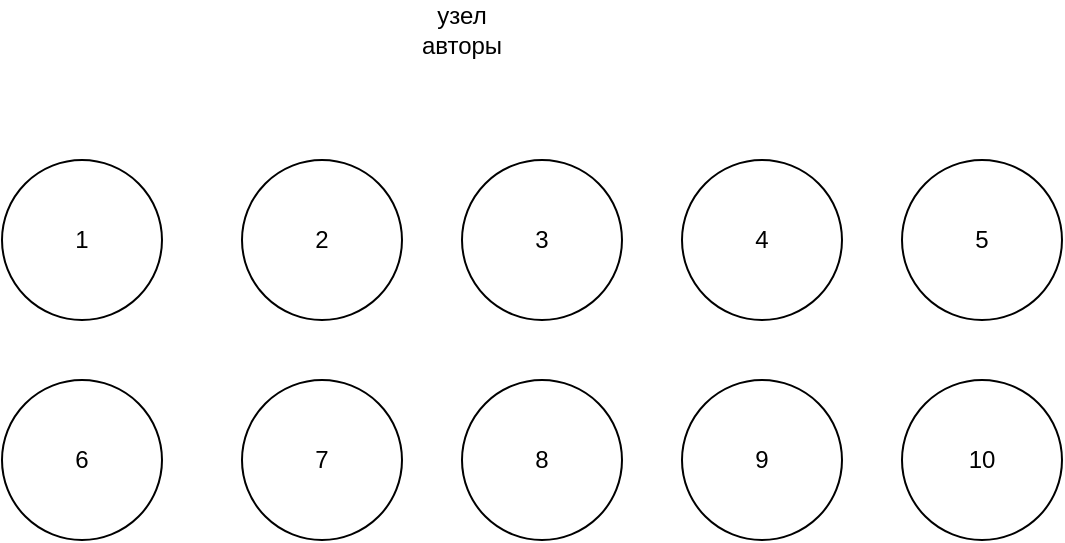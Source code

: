 <mxfile version="27.0.4" pages="4">
  <diagram name="Page-1" id="kteoUK-N9Z-URZ8LfR1U">
    <mxGraphModel dx="1694" dy="916" grid="1" gridSize="10" guides="1" tooltips="1" connect="1" arrows="1" fold="1" page="1" pageScale="1" pageWidth="827" pageHeight="1169" math="0" shadow="0">
      <root>
        <mxCell id="0" />
        <mxCell id="1" parent="0" />
        <mxCell id="Hm6e6zeDWL5g8EJRc8Om-1" value="" style="ellipse;whiteSpace=wrap;html=1;aspect=fixed;" vertex="1" parent="1">
          <mxGeometry x="130" y="340" width="80" height="80" as="geometry" />
        </mxCell>
        <mxCell id="Hm6e6zeDWL5g8EJRc8Om-3" value="узел авторы" style="text;html=1;align=center;verticalAlign=middle;whiteSpace=wrap;rounded=0;" vertex="1" parent="1">
          <mxGeometry x="330" y="260" width="60" height="30" as="geometry" />
        </mxCell>
        <mxCell id="Hm6e6zeDWL5g8EJRc8Om-4" value="" style="ellipse;whiteSpace=wrap;html=1;aspect=fixed;" vertex="1" parent="1">
          <mxGeometry x="250" y="340" width="80" height="80" as="geometry" />
        </mxCell>
        <mxCell id="Hm6e6zeDWL5g8EJRc8Om-5" value="" style="ellipse;whiteSpace=wrap;html=1;aspect=fixed;" vertex="1" parent="1">
          <mxGeometry x="360" y="340" width="80" height="80" as="geometry" />
        </mxCell>
        <mxCell id="Hm6e6zeDWL5g8EJRc8Om-6" value="" style="ellipse;whiteSpace=wrap;html=1;aspect=fixed;" vertex="1" parent="1">
          <mxGeometry x="470" y="340" width="80" height="80" as="geometry" />
        </mxCell>
        <mxCell id="Hm6e6zeDWL5g8EJRc8Om-7" value="" style="ellipse;whiteSpace=wrap;html=1;aspect=fixed;" vertex="1" parent="1">
          <mxGeometry x="580" y="340" width="80" height="80" as="geometry" />
        </mxCell>
        <mxCell id="Hm6e6zeDWL5g8EJRc8Om-8" value="" style="ellipse;whiteSpace=wrap;html=1;aspect=fixed;" vertex="1" parent="1">
          <mxGeometry x="130" y="450" width="80" height="80" as="geometry" />
        </mxCell>
        <mxCell id="Hm6e6zeDWL5g8EJRc8Om-9" value="" style="ellipse;whiteSpace=wrap;html=1;aspect=fixed;" vertex="1" parent="1">
          <mxGeometry x="250" y="450" width="80" height="80" as="geometry" />
        </mxCell>
        <mxCell id="Hm6e6zeDWL5g8EJRc8Om-10" value="" style="ellipse;whiteSpace=wrap;html=1;aspect=fixed;" vertex="1" parent="1">
          <mxGeometry x="360" y="450" width="80" height="80" as="geometry" />
        </mxCell>
        <mxCell id="Hm6e6zeDWL5g8EJRc8Om-11" value="" style="ellipse;whiteSpace=wrap;html=1;aspect=fixed;" vertex="1" parent="1">
          <mxGeometry x="470" y="450" width="80" height="80" as="geometry" />
        </mxCell>
        <mxCell id="Hm6e6zeDWL5g8EJRc8Om-18" value="" style="ellipse;whiteSpace=wrap;html=1;aspect=fixed;" vertex="1" parent="1">
          <mxGeometry x="580" y="450" width="80" height="80" as="geometry" />
        </mxCell>
        <mxCell id="Hm6e6zeDWL5g8EJRc8Om-19" value="2" style="text;html=1;align=center;verticalAlign=middle;whiteSpace=wrap;rounded=0;" vertex="1" parent="1">
          <mxGeometry x="260" y="365" width="60" height="30" as="geometry" />
        </mxCell>
        <mxCell id="Hm6e6zeDWL5g8EJRc8Om-20" value="10" style="text;html=1;align=center;verticalAlign=middle;whiteSpace=wrap;rounded=0;" vertex="1" parent="1">
          <mxGeometry x="590" y="475" width="60" height="30" as="geometry" />
        </mxCell>
        <mxCell id="Hm6e6zeDWL5g8EJRc8Om-21" value="9" style="text;html=1;align=center;verticalAlign=middle;whiteSpace=wrap;rounded=0;" vertex="1" parent="1">
          <mxGeometry x="480" y="475" width="60" height="30" as="geometry" />
        </mxCell>
        <mxCell id="Hm6e6zeDWL5g8EJRc8Om-22" value="8" style="text;html=1;align=center;verticalAlign=middle;whiteSpace=wrap;rounded=0;" vertex="1" parent="1">
          <mxGeometry x="370" y="475" width="60" height="30" as="geometry" />
        </mxCell>
        <mxCell id="Hm6e6zeDWL5g8EJRc8Om-23" value="7" style="text;html=1;align=center;verticalAlign=middle;whiteSpace=wrap;rounded=0;" vertex="1" parent="1">
          <mxGeometry x="260" y="475" width="60" height="30" as="geometry" />
        </mxCell>
        <mxCell id="Hm6e6zeDWL5g8EJRc8Om-24" value="6" style="text;html=1;align=center;verticalAlign=middle;whiteSpace=wrap;rounded=0;" vertex="1" parent="1">
          <mxGeometry x="140" y="475" width="60" height="30" as="geometry" />
        </mxCell>
        <mxCell id="Hm6e6zeDWL5g8EJRc8Om-25" value="5" style="text;html=1;align=center;verticalAlign=middle;whiteSpace=wrap;rounded=0;" vertex="1" parent="1">
          <mxGeometry x="590" y="365" width="60" height="30" as="geometry" />
        </mxCell>
        <mxCell id="Hm6e6zeDWL5g8EJRc8Om-26" value="4" style="text;html=1;align=center;verticalAlign=middle;whiteSpace=wrap;rounded=0;" vertex="1" parent="1">
          <mxGeometry x="480" y="365" width="60" height="30" as="geometry" />
        </mxCell>
        <mxCell id="Hm6e6zeDWL5g8EJRc8Om-27" value="3" style="text;html=1;align=center;verticalAlign=middle;whiteSpace=wrap;rounded=0;" vertex="1" parent="1">
          <mxGeometry x="370" y="365" width="60" height="30" as="geometry" />
        </mxCell>
        <mxCell id="Hm6e6zeDWL5g8EJRc8Om-28" value="1" style="text;html=1;align=center;verticalAlign=middle;whiteSpace=wrap;rounded=0;" vertex="1" parent="1">
          <mxGeometry x="140" y="365" width="60" height="30" as="geometry" />
        </mxCell>
        <mxCell id="Hm6e6zeDWL5g8EJRc8Om-36" style="edgeStyle=orthogonalEdgeStyle;rounded=0;orthogonalLoop=1;jettySize=auto;html=1;exitX=0.5;exitY=1;exitDx=0;exitDy=0;" edge="1" parent="1" source="Hm6e6zeDWL5g8EJRc8Om-24" target="Hm6e6zeDWL5g8EJRc8Om-24">
          <mxGeometry relative="1" as="geometry" />
        </mxCell>
      </root>
    </mxGraphModel>
  </diagram>
  <diagram id="mv_3tDmFEmaDV4mIXkSH" name="Page-2">
    <mxGraphModel dx="1186" dy="641" grid="1" gridSize="10" guides="1" tooltips="1" connect="1" arrows="1" fold="1" page="1" pageScale="1" pageWidth="827" pageHeight="1169" math="0" shadow="0">
      <root>
        <mxCell id="0" />
        <mxCell id="1" parent="0" />
        <mxCell id="DDNR1RTjOpals9SKaIun-1" value="" style="ellipse;whiteSpace=wrap;html=1;aspect=fixed;" vertex="1" parent="1">
          <mxGeometry x="130" y="340" width="80" height="80" as="geometry" />
        </mxCell>
        <mxCell id="DDNR1RTjOpals9SKaIun-2" value="ребро работал с (worksWith)" style="text;html=1;align=center;verticalAlign=middle;whiteSpace=wrap;rounded=0;" vertex="1" parent="1">
          <mxGeometry x="330" y="260" width="60" height="30" as="geometry" />
        </mxCell>
        <mxCell id="DDNR1RTjOpals9SKaIun-27" style="edgeStyle=orthogonalEdgeStyle;rounded=0;orthogonalLoop=1;jettySize=auto;html=1;exitX=1;exitY=0.5;exitDx=0;exitDy=0;entryX=0;entryY=0.5;entryDx=0;entryDy=0;" edge="1" parent="1" source="DDNR1RTjOpals9SKaIun-3" target="DDNR1RTjOpals9SKaIun-4">
          <mxGeometry relative="1" as="geometry" />
        </mxCell>
        <mxCell id="DDNR1RTjOpals9SKaIun-3" value="" style="ellipse;whiteSpace=wrap;html=1;aspect=fixed;" vertex="1" parent="1">
          <mxGeometry x="250" y="340" width="80" height="80" as="geometry" />
        </mxCell>
        <mxCell id="DDNR1RTjOpals9SKaIun-28" style="edgeStyle=orthogonalEdgeStyle;rounded=0;orthogonalLoop=1;jettySize=auto;html=1;exitX=1;exitY=0.5;exitDx=0;exitDy=0;entryX=0;entryY=0.5;entryDx=0;entryDy=0;" edge="1" parent="1" source="DDNR1RTjOpals9SKaIun-4" target="DDNR1RTjOpals9SKaIun-5">
          <mxGeometry relative="1" as="geometry" />
        </mxCell>
        <mxCell id="DDNR1RTjOpals9SKaIun-4" value="" style="ellipse;whiteSpace=wrap;html=1;aspect=fixed;" vertex="1" parent="1">
          <mxGeometry x="360" y="340" width="80" height="80" as="geometry" />
        </mxCell>
        <mxCell id="DDNR1RTjOpals9SKaIun-30" style="edgeStyle=orthogonalEdgeStyle;rounded=0;orthogonalLoop=1;jettySize=auto;html=1;exitX=1;exitY=0.5;exitDx=0;exitDy=0;entryX=0;entryY=0.5;entryDx=0;entryDy=0;" edge="1" parent="1" source="DDNR1RTjOpals9SKaIun-5" target="DDNR1RTjOpals9SKaIun-6">
          <mxGeometry relative="1" as="geometry" />
        </mxCell>
        <mxCell id="DDNR1RTjOpals9SKaIun-5" value="" style="ellipse;whiteSpace=wrap;html=1;aspect=fixed;" vertex="1" parent="1">
          <mxGeometry x="470" y="340" width="80" height="80" as="geometry" />
        </mxCell>
        <mxCell id="DDNR1RTjOpals9SKaIun-31" style="edgeStyle=orthogonalEdgeStyle;rounded=0;orthogonalLoop=1;jettySize=auto;html=1;exitX=0.5;exitY=1;exitDx=0;exitDy=0;entryX=0.5;entryY=0;entryDx=0;entryDy=0;" edge="1" parent="1" source="DDNR1RTjOpals9SKaIun-6" target="DDNR1RTjOpals9SKaIun-11">
          <mxGeometry relative="1" as="geometry" />
        </mxCell>
        <mxCell id="DDNR1RTjOpals9SKaIun-6" value="" style="ellipse;whiteSpace=wrap;html=1;aspect=fixed;" vertex="1" parent="1">
          <mxGeometry x="580" y="340" width="80" height="80" as="geometry" />
        </mxCell>
        <mxCell id="DDNR1RTjOpals9SKaIun-36" style="edgeStyle=orthogonalEdgeStyle;rounded=0;orthogonalLoop=1;jettySize=auto;html=1;exitX=0.5;exitY=0;exitDx=0;exitDy=0;entryX=0.5;entryY=1;entryDx=0;entryDy=0;" edge="1" parent="1" source="DDNR1RTjOpals9SKaIun-7" target="DDNR1RTjOpals9SKaIun-1">
          <mxGeometry relative="1" as="geometry" />
        </mxCell>
        <mxCell id="DDNR1RTjOpals9SKaIun-7" value="" style="ellipse;whiteSpace=wrap;html=1;aspect=fixed;" vertex="1" parent="1">
          <mxGeometry x="130" y="450" width="80" height="80" as="geometry" />
        </mxCell>
        <mxCell id="DDNR1RTjOpals9SKaIun-35" style="edgeStyle=orthogonalEdgeStyle;rounded=0;orthogonalLoop=1;jettySize=auto;html=1;exitX=0;exitY=0.5;exitDx=0;exitDy=0;entryX=1;entryY=0.5;entryDx=0;entryDy=0;" edge="1" parent="1" source="DDNR1RTjOpals9SKaIun-8" target="DDNR1RTjOpals9SKaIun-7">
          <mxGeometry relative="1" as="geometry" />
        </mxCell>
        <mxCell id="DDNR1RTjOpals9SKaIun-8" value="" style="ellipse;whiteSpace=wrap;html=1;aspect=fixed;" vertex="1" parent="1">
          <mxGeometry x="250" y="450" width="80" height="80" as="geometry" />
        </mxCell>
        <mxCell id="DDNR1RTjOpals9SKaIun-9" value="" style="ellipse;whiteSpace=wrap;html=1;aspect=fixed;" vertex="1" parent="1">
          <mxGeometry x="360" y="450" width="80" height="80" as="geometry" />
        </mxCell>
        <mxCell id="DDNR1RTjOpals9SKaIun-10" value="" style="ellipse;whiteSpace=wrap;html=1;aspect=fixed;" vertex="1" parent="1">
          <mxGeometry x="470" y="450" width="80" height="80" as="geometry" />
        </mxCell>
        <mxCell id="DDNR1RTjOpals9SKaIun-11" value="" style="ellipse;whiteSpace=wrap;html=1;aspect=fixed;" vertex="1" parent="1">
          <mxGeometry x="580" y="450" width="80" height="80" as="geometry" />
        </mxCell>
        <mxCell id="DDNR1RTjOpals9SKaIun-12" value="2" style="text;html=1;align=center;verticalAlign=middle;whiteSpace=wrap;rounded=0;" vertex="1" parent="1">
          <mxGeometry x="260" y="365" width="60" height="30" as="geometry" />
        </mxCell>
        <mxCell id="DDNR1RTjOpals9SKaIun-13" value="10" style="text;html=1;align=center;verticalAlign=middle;whiteSpace=wrap;rounded=0;" vertex="1" parent="1">
          <mxGeometry x="590" y="475" width="60" height="30" as="geometry" />
        </mxCell>
        <mxCell id="DDNR1RTjOpals9SKaIun-33" style="edgeStyle=orthogonalEdgeStyle;rounded=0;orthogonalLoop=1;jettySize=auto;html=1;entryX=1;entryY=0.5;entryDx=0;entryDy=0;" edge="1" parent="1" source="DDNR1RTjOpals9SKaIun-14" target="DDNR1RTjOpals9SKaIun-9">
          <mxGeometry relative="1" as="geometry" />
        </mxCell>
        <mxCell id="DDNR1RTjOpals9SKaIun-14" value="9" style="text;html=1;align=center;verticalAlign=middle;whiteSpace=wrap;rounded=0;" vertex="1" parent="1">
          <mxGeometry x="480" y="475" width="60" height="30" as="geometry" />
        </mxCell>
        <mxCell id="DDNR1RTjOpals9SKaIun-34" style="edgeStyle=orthogonalEdgeStyle;rounded=0;orthogonalLoop=1;jettySize=auto;html=1;entryX=1;entryY=0.5;entryDx=0;entryDy=0;" edge="1" parent="1" source="DDNR1RTjOpals9SKaIun-15" target="DDNR1RTjOpals9SKaIun-8">
          <mxGeometry relative="1" as="geometry" />
        </mxCell>
        <mxCell id="DDNR1RTjOpals9SKaIun-15" value="8" style="text;html=1;align=center;verticalAlign=middle;whiteSpace=wrap;rounded=0;" vertex="1" parent="1">
          <mxGeometry x="370" y="475" width="60" height="30" as="geometry" />
        </mxCell>
        <mxCell id="DDNR1RTjOpals9SKaIun-16" value="7" style="text;html=1;align=center;verticalAlign=middle;whiteSpace=wrap;rounded=0;" vertex="1" parent="1">
          <mxGeometry x="260" y="475" width="60" height="30" as="geometry" />
        </mxCell>
        <mxCell id="DDNR1RTjOpals9SKaIun-17" value="6" style="text;html=1;align=center;verticalAlign=middle;whiteSpace=wrap;rounded=0;" vertex="1" parent="1">
          <mxGeometry x="140" y="475" width="60" height="30" as="geometry" />
        </mxCell>
        <mxCell id="DDNR1RTjOpals9SKaIun-18" value="5" style="text;html=1;align=center;verticalAlign=middle;whiteSpace=wrap;rounded=0;" vertex="1" parent="1">
          <mxGeometry x="590" y="365" width="60" height="30" as="geometry" />
        </mxCell>
        <mxCell id="DDNR1RTjOpals9SKaIun-19" value="4" style="text;html=1;align=center;verticalAlign=middle;whiteSpace=wrap;rounded=0;" vertex="1" parent="1">
          <mxGeometry x="480" y="365" width="60" height="30" as="geometry" />
        </mxCell>
        <mxCell id="DDNR1RTjOpals9SKaIun-20" value="3" style="text;html=1;align=center;verticalAlign=middle;whiteSpace=wrap;rounded=0;" vertex="1" parent="1">
          <mxGeometry x="370" y="365" width="60" height="30" as="geometry" />
        </mxCell>
        <mxCell id="DDNR1RTjOpals9SKaIun-26" style="edgeStyle=orthogonalEdgeStyle;rounded=0;orthogonalLoop=1;jettySize=auto;html=1;entryX=0;entryY=0.5;entryDx=0;entryDy=0;" edge="1" parent="1" source="DDNR1RTjOpals9SKaIun-21" target="DDNR1RTjOpals9SKaIun-3">
          <mxGeometry relative="1" as="geometry" />
        </mxCell>
        <mxCell id="DDNR1RTjOpals9SKaIun-21" value="1" style="text;html=1;align=center;verticalAlign=middle;whiteSpace=wrap;rounded=0;" vertex="1" parent="1">
          <mxGeometry x="140" y="365" width="60" height="30" as="geometry" />
        </mxCell>
        <mxCell id="DDNR1RTjOpals9SKaIun-22" style="edgeStyle=orthogonalEdgeStyle;rounded=0;orthogonalLoop=1;jettySize=auto;html=1;exitX=0.5;exitY=1;exitDx=0;exitDy=0;" edge="1" parent="1" source="DDNR1RTjOpals9SKaIun-17" target="DDNR1RTjOpals9SKaIun-17">
          <mxGeometry relative="1" as="geometry" />
        </mxCell>
        <mxCell id="DDNR1RTjOpals9SKaIun-32" style="edgeStyle=orthogonalEdgeStyle;rounded=0;orthogonalLoop=1;jettySize=auto;html=1;exitX=0;exitY=0.5;exitDx=0;exitDy=0;entryX=1;entryY=0.625;entryDx=0;entryDy=0;entryPerimeter=0;" edge="1" parent="1" source="DDNR1RTjOpals9SKaIun-11" target="DDNR1RTjOpals9SKaIun-10">
          <mxGeometry relative="1" as="geometry" />
        </mxCell>
      </root>
    </mxGraphModel>
  </diagram>
  <diagram id="v0IgvJNk02hOGrYMdcle" name="Page-3">
    <mxGraphModel dx="1186" dy="641" grid="1" gridSize="10" guides="1" tooltips="1" connect="1" arrows="1" fold="1" page="1" pageScale="1" pageWidth="827" pageHeight="1169" math="0" shadow="0">
      <root>
        <mxCell id="0" />
        <mxCell id="1" parent="0" />
        <mxCell id="36SLvaoCWzM8ktspEkck-4" value="" style="rounded=0;whiteSpace=wrap;html=1;" vertex="1" parent="1">
          <mxGeometry x="100" y="280" width="50" height="60" as="geometry" />
        </mxCell>
        <mxCell id="36SLvaoCWzM8ktspEkck-5" value="" style="rounded=0;whiteSpace=wrap;html=1;" vertex="1" parent="1">
          <mxGeometry x="30" y="280" width="50" height="60" as="geometry" />
        </mxCell>
        <mxCell id="36SLvaoCWzM8ktspEkck-6" value="" style="rounded=0;whiteSpace=wrap;html=1;" vertex="1" parent="1">
          <mxGeometry x="660" y="280" width="50" height="60" as="geometry" />
        </mxCell>
        <mxCell id="36SLvaoCWzM8ktspEkck-7" value="" style="rounded=0;whiteSpace=wrap;html=1;" vertex="1" parent="1">
          <mxGeometry x="170" y="280" width="50" height="60" as="geometry" />
        </mxCell>
        <mxCell id="36SLvaoCWzM8ktspEkck-8" value="" style="rounded=0;whiteSpace=wrap;html=1;" vertex="1" parent="1">
          <mxGeometry x="240" y="280" width="50" height="60" as="geometry" />
        </mxCell>
        <mxCell id="36SLvaoCWzM8ktspEkck-9" value="" style="rounded=0;whiteSpace=wrap;html=1;" vertex="1" parent="1">
          <mxGeometry x="310" y="280" width="50" height="60" as="geometry" />
        </mxCell>
        <mxCell id="36SLvaoCWzM8ktspEkck-10" value="" style="rounded=0;whiteSpace=wrap;html=1;" vertex="1" parent="1">
          <mxGeometry x="380" y="280" width="50" height="60" as="geometry" />
        </mxCell>
        <mxCell id="36SLvaoCWzM8ktspEkck-11" value="" style="rounded=0;whiteSpace=wrap;html=1;" vertex="1" parent="1">
          <mxGeometry x="450" y="280" width="50" height="60" as="geometry" />
        </mxCell>
        <mxCell id="36SLvaoCWzM8ktspEkck-12" value="" style="rounded=0;whiteSpace=wrap;html=1;" vertex="1" parent="1">
          <mxGeometry x="520" y="280" width="50" height="60" as="geometry" />
        </mxCell>
        <mxCell id="36SLvaoCWzM8ktspEkck-13" value="" style="rounded=0;whiteSpace=wrap;html=1;" vertex="1" parent="1">
          <mxGeometry x="590" y="280" width="50" height="60" as="geometry" />
        </mxCell>
        <mxCell id="36SLvaoCWzM8ktspEkck-15" value="1" style="text;html=1;align=center;verticalAlign=middle;whiteSpace=wrap;rounded=0;" vertex="1" parent="1">
          <mxGeometry x="25" y="295" width="60" height="30" as="geometry" />
        </mxCell>
        <mxCell id="36SLvaoCWzM8ktspEkck-16" value="10" style="text;html=1;align=center;verticalAlign=middle;whiteSpace=wrap;rounded=0;" vertex="1" parent="1">
          <mxGeometry x="655" y="295" width="60" height="30" as="geometry" />
        </mxCell>
        <mxCell id="36SLvaoCWzM8ktspEkck-17" value="9" style="text;html=1;align=center;verticalAlign=middle;whiteSpace=wrap;rounded=0;" vertex="1" parent="1">
          <mxGeometry x="585" y="295" width="60" height="30" as="geometry" />
        </mxCell>
        <mxCell id="36SLvaoCWzM8ktspEkck-18" value="8" style="text;html=1;align=center;verticalAlign=middle;whiteSpace=wrap;rounded=0;" vertex="1" parent="1">
          <mxGeometry x="510" y="295" width="60" height="30" as="geometry" />
        </mxCell>
        <mxCell id="36SLvaoCWzM8ktspEkck-19" value="7" style="text;html=1;align=center;verticalAlign=middle;whiteSpace=wrap;rounded=0;" vertex="1" parent="1">
          <mxGeometry x="445" y="295" width="60" height="30" as="geometry" />
        </mxCell>
        <mxCell id="36SLvaoCWzM8ktspEkck-20" value="6" style="text;html=1;align=center;verticalAlign=middle;whiteSpace=wrap;rounded=0;" vertex="1" parent="1">
          <mxGeometry x="375" y="295" width="60" height="30" as="geometry" />
        </mxCell>
        <mxCell id="36SLvaoCWzM8ktspEkck-21" value="5" style="text;html=1;align=center;verticalAlign=middle;whiteSpace=wrap;rounded=0;" vertex="1" parent="1">
          <mxGeometry x="310" y="295" width="60" height="30" as="geometry" />
        </mxCell>
        <mxCell id="36SLvaoCWzM8ktspEkck-22" value="4" style="text;html=1;align=center;verticalAlign=middle;whiteSpace=wrap;rounded=0;" vertex="1" parent="1">
          <mxGeometry x="235" y="295" width="60" height="30" as="geometry" />
        </mxCell>
        <mxCell id="36SLvaoCWzM8ktspEkck-23" value="3" style="text;html=1;align=center;verticalAlign=middle;whiteSpace=wrap;rounded=0;" vertex="1" parent="1">
          <mxGeometry x="165" y="295" width="60" height="30" as="geometry" />
        </mxCell>
        <mxCell id="36SLvaoCWzM8ktspEkck-24" value="2" style="text;html=1;align=center;verticalAlign=middle;whiteSpace=wrap;rounded=0;" vertex="1" parent="1">
          <mxGeometry x="95" y="295" width="60" height="30" as="geometry" />
        </mxCell>
        <mxCell id="36SLvaoCWzM8ktspEkck-26" value="узел&amp;nbsp;&lt;div&gt;публикации&lt;/div&gt;" style="text;html=1;align=center;verticalAlign=middle;whiteSpace=wrap;rounded=0;" vertex="1" parent="1">
          <mxGeometry x="340" y="200" width="60" height="30" as="geometry" />
        </mxCell>
      </root>
    </mxGraphModel>
  </diagram>
  <diagram id="bVl91tWzR4uCjVqcIO0a" name="Page-4">
    <mxGraphModel dx="1694" dy="916" grid="1" gridSize="10" guides="1" tooltips="1" connect="1" arrows="1" fold="1" page="1" pageScale="1" pageWidth="827" pageHeight="1169" math="0" shadow="0">
      <root>
        <mxCell id="0" />
        <mxCell id="1" parent="0" />
        <mxCell id="M5f5lnHj0T30fjalFZag-1" value="" style="rounded=0;whiteSpace=wrap;html=1;" vertex="1" parent="1">
          <mxGeometry x="100" y="280" width="50" height="60" as="geometry" />
        </mxCell>
        <mxCell id="M5f5lnHj0T30fjalFZag-2" value="" style="rounded=0;whiteSpace=wrap;html=1;" vertex="1" parent="1">
          <mxGeometry x="30" y="280" width="50" height="60" as="geometry" />
        </mxCell>
        <mxCell id="M5f5lnHj0T30fjalFZag-3" value="" style="rounded=0;whiteSpace=wrap;html=1;" vertex="1" parent="1">
          <mxGeometry x="660" y="280" width="50" height="60" as="geometry" />
        </mxCell>
        <mxCell id="M5f5lnHj0T30fjalFZag-4" value="" style="rounded=0;whiteSpace=wrap;html=1;" vertex="1" parent="1">
          <mxGeometry x="170" y="280" width="50" height="60" as="geometry" />
        </mxCell>
        <mxCell id="M5f5lnHj0T30fjalFZag-5" value="" style="rounded=0;whiteSpace=wrap;html=1;" vertex="1" parent="1">
          <mxGeometry x="240" y="280" width="50" height="60" as="geometry" />
        </mxCell>
        <mxCell id="M5f5lnHj0T30fjalFZag-6" value="" style="rounded=0;whiteSpace=wrap;html=1;" vertex="1" parent="1">
          <mxGeometry x="310" y="280" width="50" height="60" as="geometry" />
        </mxCell>
        <mxCell id="M5f5lnHj0T30fjalFZag-7" value="" style="rounded=0;whiteSpace=wrap;html=1;" vertex="1" parent="1">
          <mxGeometry x="380" y="280" width="50" height="60" as="geometry" />
        </mxCell>
        <mxCell id="M5f5lnHj0T30fjalFZag-8" value="" style="rounded=0;whiteSpace=wrap;html=1;" vertex="1" parent="1">
          <mxGeometry x="450" y="280" width="50" height="60" as="geometry" />
        </mxCell>
        <mxCell id="M5f5lnHj0T30fjalFZag-9" value="" style="rounded=0;whiteSpace=wrap;html=1;" vertex="1" parent="1">
          <mxGeometry x="520" y="280" width="50" height="60" as="geometry" />
        </mxCell>
        <mxCell id="M5f5lnHj0T30fjalFZag-10" value="" style="rounded=0;whiteSpace=wrap;html=1;" vertex="1" parent="1">
          <mxGeometry x="590" y="280" width="50" height="60" as="geometry" />
        </mxCell>
        <mxCell id="M5f5lnHj0T30fjalFZag-11" value="1" style="text;html=1;align=center;verticalAlign=middle;whiteSpace=wrap;rounded=0;" vertex="1" parent="1">
          <mxGeometry x="25" y="295" width="60" height="30" as="geometry" />
        </mxCell>
        <mxCell id="M5f5lnHj0T30fjalFZag-12" value="10" style="text;html=1;align=center;verticalAlign=middle;whiteSpace=wrap;rounded=0;" vertex="1" parent="1">
          <mxGeometry x="655" y="295" width="60" height="30" as="geometry" />
        </mxCell>
        <mxCell id="M5f5lnHj0T30fjalFZag-13" value="9" style="text;html=1;align=center;verticalAlign=middle;whiteSpace=wrap;rounded=0;" vertex="1" parent="1">
          <mxGeometry x="585" y="295" width="60" height="30" as="geometry" />
        </mxCell>
        <mxCell id="M5f5lnHj0T30fjalFZag-14" value="8" style="text;html=1;align=center;verticalAlign=middle;whiteSpace=wrap;rounded=0;" vertex="1" parent="1">
          <mxGeometry x="510" y="295" width="60" height="30" as="geometry" />
        </mxCell>
        <mxCell id="M5f5lnHj0T30fjalFZag-15" value="7" style="text;html=1;align=center;verticalAlign=middle;whiteSpace=wrap;rounded=0;" vertex="1" parent="1">
          <mxGeometry x="445" y="295" width="60" height="30" as="geometry" />
        </mxCell>
        <mxCell id="M5f5lnHj0T30fjalFZag-16" value="6" style="text;html=1;align=center;verticalAlign=middle;whiteSpace=wrap;rounded=0;" vertex="1" parent="1">
          <mxGeometry x="375" y="295" width="60" height="30" as="geometry" />
        </mxCell>
        <mxCell id="M5f5lnHj0T30fjalFZag-17" value="5" style="text;html=1;align=center;verticalAlign=middle;whiteSpace=wrap;rounded=0;" vertex="1" parent="1">
          <mxGeometry x="310" y="295" width="60" height="30" as="geometry" />
        </mxCell>
        <mxCell id="M5f5lnHj0T30fjalFZag-18" value="4" style="text;html=1;align=center;verticalAlign=middle;whiteSpace=wrap;rounded=0;" vertex="1" parent="1">
          <mxGeometry x="235" y="295" width="60" height="30" as="geometry" />
        </mxCell>
        <mxCell id="M5f5lnHj0T30fjalFZag-19" value="3" style="text;html=1;align=center;verticalAlign=middle;whiteSpace=wrap;rounded=0;" vertex="1" parent="1">
          <mxGeometry x="165" y="295" width="60" height="30" as="geometry" />
        </mxCell>
        <mxCell id="M5f5lnHj0T30fjalFZag-20" value="2" style="text;html=1;align=center;verticalAlign=middle;whiteSpace=wrap;rounded=0;" vertex="1" parent="1">
          <mxGeometry x="95" y="295" width="60" height="30" as="geometry" />
        </mxCell>
        <mxCell id="M5f5lnHj0T30fjalFZag-21" value="ребро написано&lt;div&gt;(writtedBy)&lt;/div&gt;" style="text;html=1;align=center;verticalAlign=middle;whiteSpace=wrap;rounded=0;" vertex="1" parent="1">
          <mxGeometry x="350" y="190" width="60" height="30" as="geometry" />
        </mxCell>
        <mxCell id="KkfOzZUqQb2rD3mbyN8v-11" value="" style="group" vertex="1" connectable="0" parent="1">
          <mxGeometry x="25" y="440" width="325" height="80" as="geometry" />
        </mxCell>
        <mxCell id="KkfOzZUqQb2rD3mbyN8v-1" value="" style="ellipse;whiteSpace=wrap;html=1;aspect=fixed;" vertex="1" parent="KkfOzZUqQb2rD3mbyN8v-11">
          <mxGeometry width="47.895" height="47.895" as="geometry" />
        </mxCell>
        <mxCell id="KkfOzZUqQb2rD3mbyN8v-2" value="" style="ellipse;whiteSpace=wrap;html=1;aspect=fixed;" vertex="1" parent="KkfOzZUqQb2rD3mbyN8v-11">
          <mxGeometry x="73.585" width="47.895" height="47.895" as="geometry" />
        </mxCell>
        <mxCell id="KkfOzZUqQb2rD3mbyN8v-3" value="" style="ellipse;whiteSpace=wrap;html=1;aspect=fixed;" vertex="1" parent="KkfOzZUqQb2rD3mbyN8v-11">
          <mxGeometry x="141.038" width="47.895" height="47.895" as="geometry" />
        </mxCell>
        <mxCell id="KkfOzZUqQb2rD3mbyN8v-4" value="" style="ellipse;whiteSpace=wrap;html=1;aspect=fixed;" vertex="1" parent="KkfOzZUqQb2rD3mbyN8v-11">
          <mxGeometry x="208.491" width="47.895" height="47.895" as="geometry" />
        </mxCell>
        <mxCell id="KkfOzZUqQb2rD3mbyN8v-5" value="" style="ellipse;whiteSpace=wrap;html=1;aspect=fixed;" vertex="1" parent="KkfOzZUqQb2rD3mbyN8v-11">
          <mxGeometry x="275.943" width="47.895" height="47.895" as="geometry" />
        </mxCell>
        <mxCell id="KkfOzZUqQb2rD3mbyN8v-6" value="2" style="text;html=1;align=center;verticalAlign=middle;whiteSpace=wrap;rounded=0;" vertex="1" parent="KkfOzZUqQb2rD3mbyN8v-11">
          <mxGeometry x="79.717" y="25" width="36.792" height="30" as="geometry" />
        </mxCell>
        <mxCell id="KkfOzZUqQb2rD3mbyN8v-7" value="5" style="text;html=1;align=center;verticalAlign=middle;whiteSpace=wrap;rounded=0;" vertex="1" parent="KkfOzZUqQb2rD3mbyN8v-11">
          <mxGeometry x="282.075" y="25" width="36.792" height="30" as="geometry" />
        </mxCell>
        <mxCell id="KkfOzZUqQb2rD3mbyN8v-8" value="4" style="text;html=1;align=center;verticalAlign=middle;whiteSpace=wrap;rounded=0;" vertex="1" parent="KkfOzZUqQb2rD3mbyN8v-11">
          <mxGeometry x="214.623" y="25" width="36.792" height="30" as="geometry" />
        </mxCell>
        <mxCell id="KkfOzZUqQb2rD3mbyN8v-9" value="3" style="text;html=1;align=center;verticalAlign=middle;whiteSpace=wrap;rounded=0;" vertex="1" parent="KkfOzZUqQb2rD3mbyN8v-11">
          <mxGeometry x="147.17" y="25" width="36.792" height="30" as="geometry" />
        </mxCell>
        <mxCell id="KkfOzZUqQb2rD3mbyN8v-10" value="1" style="text;html=1;align=center;verticalAlign=middle;whiteSpace=wrap;rounded=0;" vertex="1" parent="KkfOzZUqQb2rD3mbyN8v-11">
          <mxGeometry x="6.132" y="25" width="36.792" height="30" as="geometry" />
        </mxCell>
        <mxCell id="KkfOzZUqQb2rD3mbyN8v-12" style="edgeStyle=orthogonalEdgeStyle;rounded=0;orthogonalLoop=1;jettySize=auto;html=1;entryX=0.5;entryY=1;entryDx=0;entryDy=0;" edge="1" parent="1" source="KkfOzZUqQb2rD3mbyN8v-10" target="M5f5lnHj0T30fjalFZag-2">
          <mxGeometry relative="1" as="geometry" />
        </mxCell>
        <mxCell id="KkfOzZUqQb2rD3mbyN8v-13" style="edgeStyle=orthogonalEdgeStyle;rounded=0;orthogonalLoop=1;jettySize=auto;html=1;entryX=0.5;entryY=1;entryDx=0;entryDy=0;" edge="1" parent="1" source="KkfOzZUqQb2rD3mbyN8v-2" target="M5f5lnHj0T30fjalFZag-1">
          <mxGeometry relative="1" as="geometry" />
        </mxCell>
        <mxCell id="KkfOzZUqQb2rD3mbyN8v-14" style="edgeStyle=orthogonalEdgeStyle;rounded=0;orthogonalLoop=1;jettySize=auto;html=1;entryX=0.5;entryY=1;entryDx=0;entryDy=0;" edge="1" parent="1" source="KkfOzZUqQb2rD3mbyN8v-3" target="M5f5lnHj0T30fjalFZag-4">
          <mxGeometry relative="1" as="geometry" />
        </mxCell>
        <mxCell id="KkfOzZUqQb2rD3mbyN8v-15" style="edgeStyle=orthogonalEdgeStyle;rounded=0;orthogonalLoop=1;jettySize=auto;html=1;entryX=0.5;entryY=1;entryDx=0;entryDy=0;" edge="1" parent="1" source="KkfOzZUqQb2rD3mbyN8v-4" target="M5f5lnHj0T30fjalFZag-5">
          <mxGeometry relative="1" as="geometry" />
        </mxCell>
        <mxCell id="KkfOzZUqQb2rD3mbyN8v-16" style="edgeStyle=orthogonalEdgeStyle;rounded=0;orthogonalLoop=1;jettySize=auto;html=1;entryX=0.5;entryY=1;entryDx=0;entryDy=0;" edge="1" parent="1" source="KkfOzZUqQb2rD3mbyN8v-5" target="M5f5lnHj0T30fjalFZag-6">
          <mxGeometry relative="1" as="geometry" />
        </mxCell>
        <mxCell id="uW6i7-7J7muQQ9pZW9Cb-12" value="" style="group" vertex="1" connectable="0" parent="1">
          <mxGeometry x="380" y="440" width="340" height="50" as="geometry" />
        </mxCell>
        <mxCell id="uW6i7-7J7muQQ9pZW9Cb-1" value="" style="ellipse;whiteSpace=wrap;html=1;aspect=fixed;" vertex="1" parent="uW6i7-7J7muQQ9pZW9Cb-12">
          <mxGeometry width="48.571" height="48.571" as="geometry" />
        </mxCell>
        <mxCell id="uW6i7-7J7muQQ9pZW9Cb-2" value="" style="ellipse;whiteSpace=wrap;html=1;aspect=fixed;" vertex="1" parent="uW6i7-7J7muQQ9pZW9Cb-12">
          <mxGeometry x="76.981" width="48.571" height="48.571" as="geometry" />
        </mxCell>
        <mxCell id="uW6i7-7J7muQQ9pZW9Cb-3" value="" style="ellipse;whiteSpace=wrap;html=1;aspect=fixed;" vertex="1" parent="uW6i7-7J7muQQ9pZW9Cb-12">
          <mxGeometry x="147.547" width="48.571" height="48.571" as="geometry" />
        </mxCell>
        <mxCell id="uW6i7-7J7muQQ9pZW9Cb-4" value="" style="ellipse;whiteSpace=wrap;html=1;aspect=fixed;" vertex="1" parent="uW6i7-7J7muQQ9pZW9Cb-12">
          <mxGeometry x="218.113" width="48.571" height="48.571" as="geometry" />
        </mxCell>
        <mxCell id="uW6i7-7J7muQQ9pZW9Cb-5" value="" style="ellipse;whiteSpace=wrap;html=1;aspect=fixed;" vertex="1" parent="uW6i7-7J7muQQ9pZW9Cb-12">
          <mxGeometry x="288.679" width="48.571" height="48.571" as="geometry" />
        </mxCell>
        <mxCell id="uW6i7-7J7muQQ9pZW9Cb-6" value="10" style="text;html=1;align=center;verticalAlign=middle;whiteSpace=wrap;rounded=0;" vertex="1" parent="uW6i7-7J7muQQ9pZW9Cb-12">
          <mxGeometry x="295.094" y="15.625" width="38.491" height="18.75" as="geometry" />
        </mxCell>
        <mxCell id="uW6i7-7J7muQQ9pZW9Cb-7" value="9" style="text;html=1;align=center;verticalAlign=middle;whiteSpace=wrap;rounded=0;" vertex="1" parent="uW6i7-7J7muQQ9pZW9Cb-12">
          <mxGeometry x="224.528" y="15.625" width="38.491" height="18.75" as="geometry" />
        </mxCell>
        <mxCell id="uW6i7-7J7muQQ9pZW9Cb-8" value="8" style="text;html=1;align=center;verticalAlign=middle;whiteSpace=wrap;rounded=0;" vertex="1" parent="uW6i7-7J7muQQ9pZW9Cb-12">
          <mxGeometry x="153.962" y="15.625" width="38.491" height="18.75" as="geometry" />
        </mxCell>
        <mxCell id="uW6i7-7J7muQQ9pZW9Cb-9" value="7" style="text;html=1;align=center;verticalAlign=middle;whiteSpace=wrap;rounded=0;" vertex="1" parent="uW6i7-7J7muQQ9pZW9Cb-12">
          <mxGeometry x="83.396" y="15.625" width="38.491" height="18.75" as="geometry" />
        </mxCell>
        <mxCell id="uW6i7-7J7muQQ9pZW9Cb-10" value="6" style="text;html=1;align=center;verticalAlign=middle;whiteSpace=wrap;rounded=0;" vertex="1" parent="uW6i7-7J7muQQ9pZW9Cb-12">
          <mxGeometry x="6.415" y="15.625" width="38.491" height="18.75" as="geometry" />
        </mxCell>
        <mxCell id="uW6i7-7J7muQQ9pZW9Cb-11" style="edgeStyle=orthogonalEdgeStyle;rounded=0;orthogonalLoop=1;jettySize=auto;html=1;exitX=0.5;exitY=1;exitDx=0;exitDy=0;" edge="1" parent="uW6i7-7J7muQQ9pZW9Cb-12" source="uW6i7-7J7muQQ9pZW9Cb-10" target="uW6i7-7J7muQQ9pZW9Cb-10">
          <mxGeometry relative="1" as="geometry" />
        </mxCell>
        <mxCell id="uW6i7-7J7muQQ9pZW9Cb-13" style="edgeStyle=orthogonalEdgeStyle;rounded=0;orthogonalLoop=1;jettySize=auto;html=1;entryX=0.5;entryY=1;entryDx=0;entryDy=0;" edge="1" parent="1" source="uW6i7-7J7muQQ9pZW9Cb-1" target="M5f5lnHj0T30fjalFZag-7">
          <mxGeometry relative="1" as="geometry" />
        </mxCell>
        <mxCell id="uW6i7-7J7muQQ9pZW9Cb-14" style="edgeStyle=orthogonalEdgeStyle;rounded=0;orthogonalLoop=1;jettySize=auto;html=1;entryX=0.5;entryY=1;entryDx=0;entryDy=0;" edge="1" parent="1" source="uW6i7-7J7muQQ9pZW9Cb-2" target="M5f5lnHj0T30fjalFZag-8">
          <mxGeometry relative="1" as="geometry" />
        </mxCell>
        <mxCell id="uW6i7-7J7muQQ9pZW9Cb-15" style="edgeStyle=orthogonalEdgeStyle;rounded=0;orthogonalLoop=1;jettySize=auto;html=1;entryX=0.5;entryY=1;entryDx=0;entryDy=0;" edge="1" parent="1" source="uW6i7-7J7muQQ9pZW9Cb-3" target="M5f5lnHj0T30fjalFZag-9">
          <mxGeometry relative="1" as="geometry" />
        </mxCell>
        <mxCell id="uW6i7-7J7muQQ9pZW9Cb-16" style="edgeStyle=orthogonalEdgeStyle;rounded=0;orthogonalLoop=1;jettySize=auto;html=1;entryX=0.5;entryY=1;entryDx=0;entryDy=0;" edge="1" parent="1" source="uW6i7-7J7muQQ9pZW9Cb-7" target="M5f5lnHj0T30fjalFZag-10">
          <mxGeometry relative="1" as="geometry" />
        </mxCell>
        <mxCell id="uW6i7-7J7muQQ9pZW9Cb-17" style="edgeStyle=orthogonalEdgeStyle;rounded=0;orthogonalLoop=1;jettySize=auto;html=1;entryX=0.5;entryY=1;entryDx=0;entryDy=0;" edge="1" parent="1" source="uW6i7-7J7muQQ9pZW9Cb-5" target="M5f5lnHj0T30fjalFZag-3">
          <mxGeometry relative="1" as="geometry" />
        </mxCell>
      </root>
    </mxGraphModel>
  </diagram>
</mxfile>
